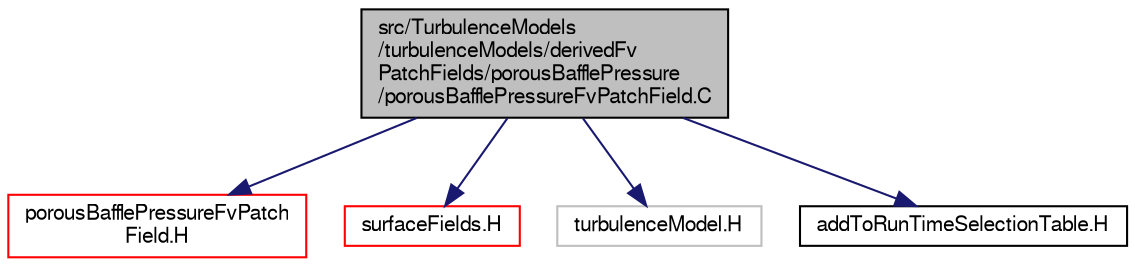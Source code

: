 digraph "src/TurbulenceModels/turbulenceModels/derivedFvPatchFields/porousBafflePressure/porousBafflePressureFvPatchField.C"
{
  bgcolor="transparent";
  edge [fontname="FreeSans",fontsize="10",labelfontname="FreeSans",labelfontsize="10"];
  node [fontname="FreeSans",fontsize="10",shape=record];
  Node0 [label="src/TurbulenceModels\l/turbulenceModels/derivedFv\lPatchFields/porousBafflePressure\l/porousBafflePressureFvPatchField.C",height=0.2,width=0.4,color="black", fillcolor="grey75", style="filled", fontcolor="black"];
  Node0 -> Node1 [color="midnightblue",fontsize="10",style="solid",fontname="FreeSans"];
  Node1 [label="porousBafflePressureFvPatch\lField.H",height=0.2,width=0.4,color="red",URL="$a40307.html"];
  Node0 -> Node217 [color="midnightblue",fontsize="10",style="solid",fontname="FreeSans"];
  Node217 [label="surfaceFields.H",height=0.2,width=0.4,color="red",URL="$a02735.html",tooltip="Foam::surfaceFields. "];
  Node0 -> Node320 [color="midnightblue",fontsize="10",style="solid",fontname="FreeSans"];
  Node320 [label="turbulenceModel.H",height=0.2,width=0.4,color="grey75"];
  Node0 -> Node321 [color="midnightblue",fontsize="10",style="solid",fontname="FreeSans"];
  Node321 [label="addToRunTimeSelectionTable.H",height=0.2,width=0.4,color="black",URL="$a09263.html",tooltip="Macros for easy insertion into run-time selection tables. "];
}
